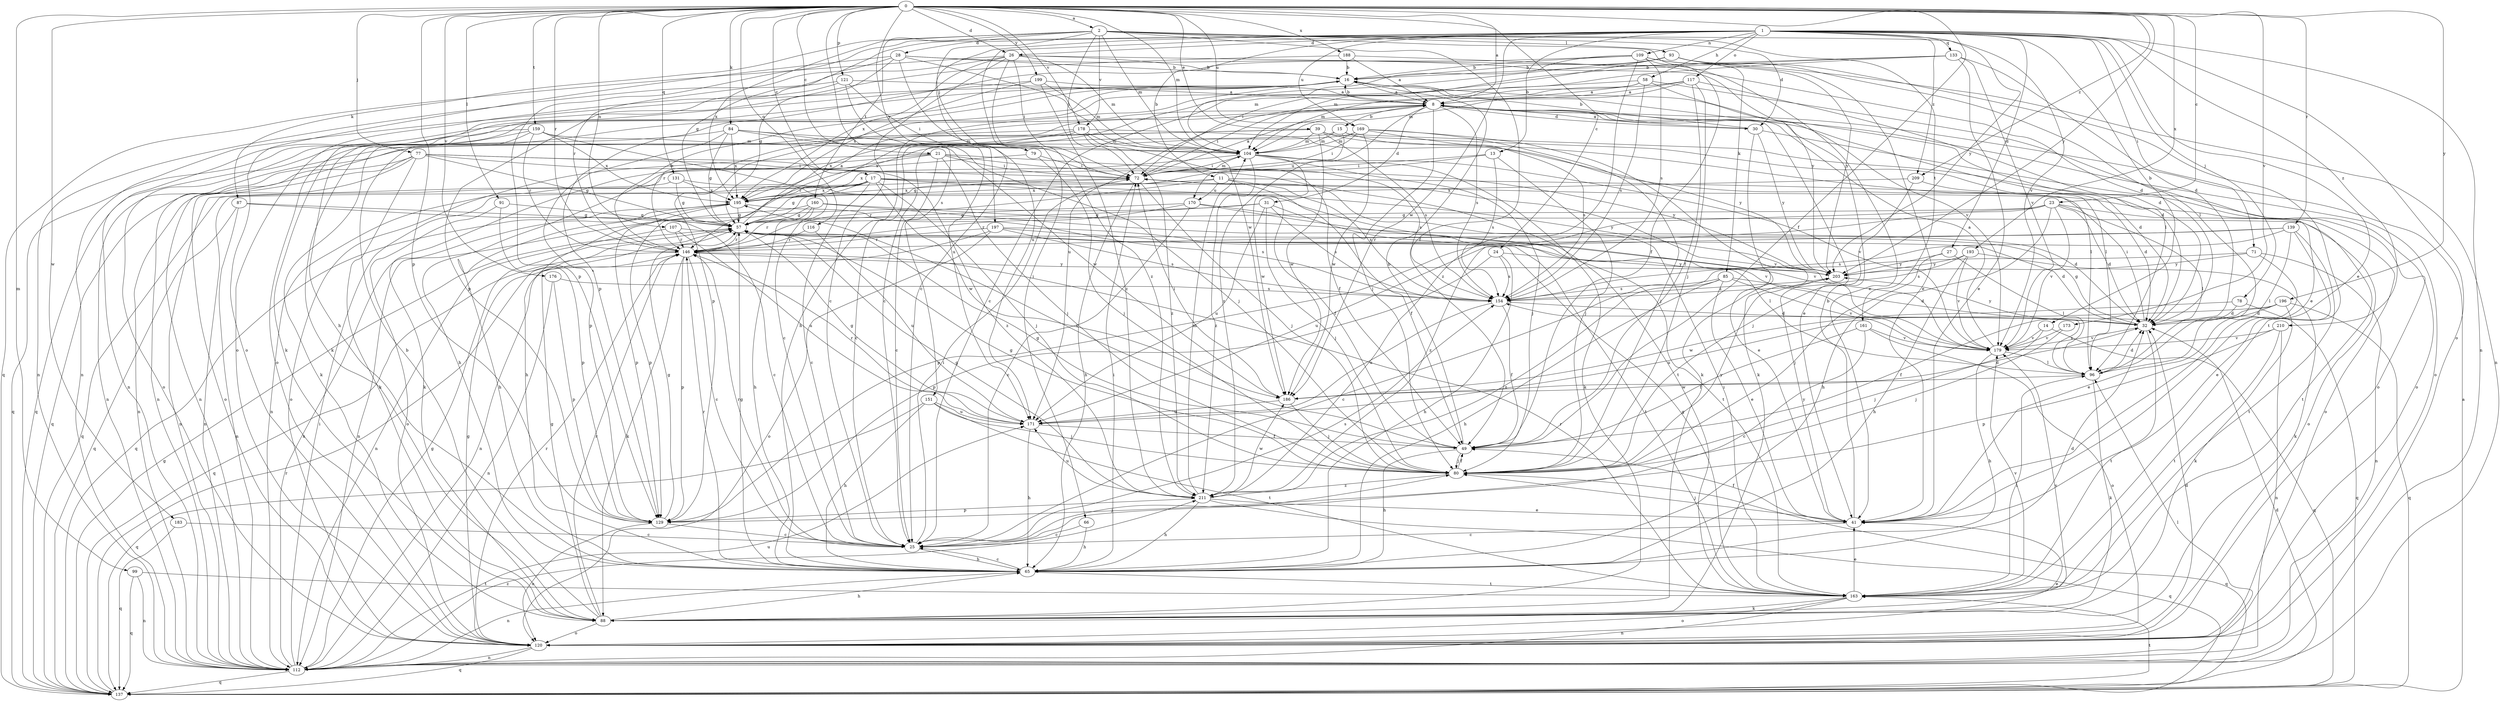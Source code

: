 strict digraph  {
0;
1;
2;
8;
11;
13;
14;
15;
16;
17;
21;
23;
24;
25;
26;
27;
28;
30;
31;
32;
39;
41;
49;
57;
58;
65;
66;
71;
72;
77;
78;
79;
80;
84;
85;
87;
88;
91;
93;
96;
99;
104;
107;
109;
112;
116;
117;
120;
121;
129;
131;
133;
137;
139;
146;
151;
154;
159;
160;
161;
163;
169;
170;
171;
173;
176;
178;
179;
183;
186;
188;
193;
195;
196;
197;
199;
203;
209;
210;
211;
0 -> 2  [label=a];
0 -> 8  [label=a];
0 -> 17  [label=c];
0 -> 21  [label=c];
0 -> 23  [label=c];
0 -> 24  [label=c];
0 -> 26  [label=d];
0 -> 39  [label=e];
0 -> 49  [label=f];
0 -> 77  [label=j];
0 -> 84  [label=k];
0 -> 91  [label=l];
0 -> 99  [label=m];
0 -> 104  [label=m];
0 -> 107  [label=n];
0 -> 116  [label=o];
0 -> 121  [label=p];
0 -> 129  [label=p];
0 -> 131  [label=q];
0 -> 139  [label=r];
0 -> 146  [label=r];
0 -> 151  [label=s];
0 -> 159  [label=t];
0 -> 169  [label=u];
0 -> 173  [label=v];
0 -> 176  [label=v];
0 -> 178  [label=v];
0 -> 183  [label=w];
0 -> 188  [label=x];
0 -> 193  [label=x];
0 -> 196  [label=y];
0 -> 197  [label=y];
0 -> 199  [label=y];
0 -> 203  [label=y];
0 -> 209  [label=z];
1 -> 11  [label=b];
1 -> 13  [label=b];
1 -> 14  [label=b];
1 -> 25  [label=c];
1 -> 26  [label=d];
1 -> 27  [label=d];
1 -> 41  [label=e];
1 -> 57  [label=g];
1 -> 58  [label=h];
1 -> 66  [label=i];
1 -> 71  [label=i];
1 -> 78  [label=j];
1 -> 109  [label=n];
1 -> 112  [label=n];
1 -> 117  [label=o];
1 -> 120  [label=o];
1 -> 129  [label=p];
1 -> 133  [label=q];
1 -> 169  [label=u];
1 -> 186  [label=w];
1 -> 203  [label=y];
1 -> 209  [label=z];
1 -> 210  [label=z];
2 -> 28  [label=d];
2 -> 30  [label=d];
2 -> 49  [label=f];
2 -> 72  [label=i];
2 -> 79  [label=j];
2 -> 85  [label=k];
2 -> 87  [label=k];
2 -> 93  [label=l];
2 -> 104  [label=m];
2 -> 160  [label=t];
2 -> 161  [label=t];
2 -> 178  [label=v];
2 -> 179  [label=v];
2 -> 195  [label=x];
8 -> 15  [label=b];
8 -> 16  [label=b];
8 -> 30  [label=d];
8 -> 31  [label=d];
8 -> 32  [label=d];
8 -> 41  [label=e];
8 -> 72  [label=i];
8 -> 80  [label=j];
8 -> 112  [label=n];
8 -> 120  [label=o];
8 -> 146  [label=r];
8 -> 154  [label=s];
8 -> 211  [label=z];
11 -> 49  [label=f];
11 -> 120  [label=o];
11 -> 146  [label=r];
11 -> 154  [label=s];
11 -> 170  [label=u];
11 -> 195  [label=x];
13 -> 57  [label=g];
13 -> 72  [label=i];
13 -> 80  [label=j];
13 -> 154  [label=s];
14 -> 80  [label=j];
14 -> 137  [label=q];
14 -> 179  [label=v];
15 -> 104  [label=m];
15 -> 112  [label=n];
15 -> 120  [label=o];
15 -> 170  [label=u];
15 -> 203  [label=y];
16 -> 8  [label=a];
16 -> 65  [label=h];
16 -> 88  [label=k];
16 -> 96  [label=l];
16 -> 112  [label=n];
16 -> 120  [label=o];
17 -> 25  [label=c];
17 -> 49  [label=f];
17 -> 57  [label=g];
17 -> 65  [label=h];
17 -> 80  [label=j];
17 -> 112  [label=n];
17 -> 137  [label=q];
17 -> 179  [label=v];
17 -> 186  [label=w];
17 -> 195  [label=x];
17 -> 203  [label=y];
21 -> 25  [label=c];
21 -> 65  [label=h];
21 -> 72  [label=i];
21 -> 80  [label=j];
21 -> 88  [label=k];
21 -> 120  [label=o];
21 -> 154  [label=s];
21 -> 203  [label=y];
23 -> 32  [label=d];
23 -> 57  [label=g];
23 -> 65  [label=h];
23 -> 96  [label=l];
23 -> 129  [label=p];
23 -> 163  [label=t];
23 -> 179  [label=v];
23 -> 211  [label=z];
24 -> 65  [label=h];
24 -> 129  [label=p];
24 -> 154  [label=s];
24 -> 203  [label=y];
25 -> 65  [label=h];
25 -> 72  [label=i];
25 -> 80  [label=j];
25 -> 146  [label=r];
25 -> 154  [label=s];
26 -> 16  [label=b];
26 -> 25  [label=c];
26 -> 32  [label=d];
26 -> 72  [label=i];
26 -> 104  [label=m];
26 -> 120  [label=o];
26 -> 137  [label=q];
26 -> 195  [label=x];
26 -> 211  [label=z];
27 -> 80  [label=j];
27 -> 96  [label=l];
27 -> 203  [label=y];
28 -> 16  [label=b];
28 -> 57  [label=g];
28 -> 120  [label=o];
28 -> 146  [label=r];
28 -> 171  [label=u];
28 -> 186  [label=w];
28 -> 203  [label=y];
30 -> 8  [label=a];
30 -> 16  [label=b];
30 -> 88  [label=k];
30 -> 120  [label=o];
30 -> 203  [label=y];
31 -> 57  [label=g];
31 -> 80  [label=j];
31 -> 129  [label=p];
31 -> 154  [label=s];
31 -> 163  [label=t];
31 -> 171  [label=u];
32 -> 57  [label=g];
32 -> 72  [label=i];
32 -> 163  [label=t];
32 -> 179  [label=v];
32 -> 203  [label=y];
39 -> 32  [label=d];
39 -> 96  [label=l];
39 -> 104  [label=m];
39 -> 112  [label=n];
39 -> 154  [label=s];
39 -> 186  [label=w];
39 -> 195  [label=x];
41 -> 16  [label=b];
41 -> 25  [label=c];
41 -> 49  [label=f];
41 -> 80  [label=j];
41 -> 203  [label=y];
49 -> 16  [label=b];
49 -> 57  [label=g];
49 -> 65  [label=h];
49 -> 80  [label=j];
49 -> 195  [label=x];
57 -> 8  [label=a];
57 -> 146  [label=r];
58 -> 8  [label=a];
58 -> 41  [label=e];
58 -> 104  [label=m];
58 -> 129  [label=p];
58 -> 154  [label=s];
58 -> 179  [label=v];
65 -> 25  [label=c];
65 -> 32  [label=d];
65 -> 57  [label=g];
65 -> 72  [label=i];
65 -> 112  [label=n];
65 -> 146  [label=r];
65 -> 163  [label=t];
66 -> 25  [label=c];
66 -> 65  [label=h];
71 -> 25  [label=c];
71 -> 41  [label=e];
71 -> 112  [label=n];
71 -> 203  [label=y];
72 -> 8  [label=a];
72 -> 65  [label=h];
72 -> 80  [label=j];
72 -> 104  [label=m];
72 -> 195  [label=x];
77 -> 57  [label=g];
77 -> 72  [label=i];
77 -> 88  [label=k];
77 -> 112  [label=n];
77 -> 120  [label=o];
77 -> 137  [label=q];
77 -> 163  [label=t];
77 -> 211  [label=z];
78 -> 32  [label=d];
78 -> 137  [label=q];
78 -> 186  [label=w];
79 -> 72  [label=i];
79 -> 80  [label=j];
79 -> 112  [label=n];
80 -> 49  [label=f];
80 -> 57  [label=g];
80 -> 137  [label=q];
80 -> 203  [label=y];
80 -> 211  [label=z];
84 -> 57  [label=g];
84 -> 80  [label=j];
84 -> 104  [label=m];
84 -> 129  [label=p];
84 -> 137  [label=q];
84 -> 186  [label=w];
84 -> 195  [label=x];
85 -> 32  [label=d];
85 -> 41  [label=e];
85 -> 65  [label=h];
85 -> 154  [label=s];
85 -> 179  [label=v];
85 -> 211  [label=z];
87 -> 25  [label=c];
87 -> 57  [label=g];
87 -> 112  [label=n];
87 -> 137  [label=q];
88 -> 16  [label=b];
88 -> 57  [label=g];
88 -> 65  [label=h];
88 -> 120  [label=o];
88 -> 146  [label=r];
88 -> 179  [label=v];
91 -> 57  [label=g];
91 -> 120  [label=o];
91 -> 129  [label=p];
93 -> 16  [label=b];
93 -> 25  [label=c];
93 -> 41  [label=e];
93 -> 96  [label=l];
93 -> 104  [label=m];
93 -> 163  [label=t];
96 -> 32  [label=d];
96 -> 88  [label=k];
96 -> 154  [label=s];
96 -> 186  [label=w];
99 -> 112  [label=n];
99 -> 137  [label=q];
99 -> 163  [label=t];
104 -> 72  [label=i];
104 -> 80  [label=j];
104 -> 88  [label=k];
104 -> 179  [label=v];
104 -> 186  [label=w];
104 -> 195  [label=x];
104 -> 211  [label=z];
107 -> 32  [label=d];
107 -> 112  [label=n];
107 -> 146  [label=r];
107 -> 171  [label=u];
109 -> 16  [label=b];
109 -> 49  [label=f];
109 -> 104  [label=m];
109 -> 112  [label=n];
109 -> 129  [label=p];
109 -> 154  [label=s];
109 -> 203  [label=y];
109 -> 211  [label=z];
112 -> 57  [label=g];
112 -> 72  [label=i];
112 -> 96  [label=l];
112 -> 137  [label=q];
112 -> 171  [label=u];
112 -> 195  [label=x];
112 -> 211  [label=z];
116 -> 146  [label=r];
116 -> 171  [label=u];
117 -> 8  [label=a];
117 -> 32  [label=d];
117 -> 49  [label=f];
117 -> 80  [label=j];
117 -> 104  [label=m];
117 -> 171  [label=u];
120 -> 32  [label=d];
120 -> 41  [label=e];
120 -> 57  [label=g];
120 -> 112  [label=n];
120 -> 137  [label=q];
120 -> 146  [label=r];
121 -> 8  [label=a];
121 -> 72  [label=i];
121 -> 88  [label=k];
121 -> 112  [label=n];
121 -> 171  [label=u];
129 -> 25  [label=c];
129 -> 57  [label=g];
129 -> 120  [label=o];
131 -> 41  [label=e];
131 -> 57  [label=g];
131 -> 112  [label=n];
131 -> 195  [label=x];
133 -> 16  [label=b];
133 -> 25  [label=c];
133 -> 32  [label=d];
133 -> 41  [label=e];
133 -> 72  [label=i];
133 -> 179  [label=v];
137 -> 8  [label=a];
137 -> 32  [label=d];
137 -> 57  [label=g];
137 -> 146  [label=r];
137 -> 163  [label=t];
139 -> 41  [label=e];
139 -> 96  [label=l];
139 -> 146  [label=r];
139 -> 154  [label=s];
139 -> 163  [label=t];
139 -> 171  [label=u];
146 -> 16  [label=b];
146 -> 25  [label=c];
146 -> 88  [label=k];
146 -> 129  [label=p];
146 -> 137  [label=q];
146 -> 203  [label=y];
151 -> 65  [label=h];
151 -> 80  [label=j];
151 -> 137  [label=q];
151 -> 163  [label=t];
151 -> 171  [label=u];
154 -> 32  [label=d];
154 -> 49  [label=f];
154 -> 171  [label=u];
159 -> 25  [label=c];
159 -> 88  [label=k];
159 -> 104  [label=m];
159 -> 120  [label=o];
159 -> 137  [label=q];
159 -> 146  [label=r];
159 -> 195  [label=x];
160 -> 32  [label=d];
160 -> 57  [label=g];
160 -> 65  [label=h];
160 -> 112  [label=n];
160 -> 146  [label=r];
160 -> 179  [label=v];
161 -> 25  [label=c];
161 -> 49  [label=f];
161 -> 120  [label=o];
161 -> 179  [label=v];
163 -> 41  [label=e];
163 -> 57  [label=g];
163 -> 72  [label=i];
163 -> 88  [label=k];
163 -> 96  [label=l];
163 -> 112  [label=n];
163 -> 120  [label=o];
163 -> 146  [label=r];
163 -> 179  [label=v];
169 -> 72  [label=i];
169 -> 80  [label=j];
169 -> 88  [label=k];
169 -> 104  [label=m];
169 -> 154  [label=s];
169 -> 186  [label=w];
169 -> 195  [label=x];
170 -> 25  [label=c];
170 -> 57  [label=g];
170 -> 120  [label=o];
170 -> 146  [label=r];
170 -> 179  [label=v];
171 -> 49  [label=f];
171 -> 57  [label=g];
171 -> 65  [label=h];
171 -> 146  [label=r];
173 -> 80  [label=j];
173 -> 179  [label=v];
176 -> 112  [label=n];
176 -> 129  [label=p];
176 -> 154  [label=s];
178 -> 25  [label=c];
178 -> 49  [label=f];
178 -> 96  [label=l];
178 -> 104  [label=m];
178 -> 112  [label=n];
178 -> 146  [label=r];
178 -> 211  [label=z];
179 -> 8  [label=a];
179 -> 65  [label=h];
179 -> 96  [label=l];
183 -> 25  [label=c];
183 -> 137  [label=q];
186 -> 32  [label=d];
186 -> 72  [label=i];
186 -> 80  [label=j];
186 -> 171  [label=u];
188 -> 8  [label=a];
188 -> 16  [label=b];
188 -> 41  [label=e];
188 -> 129  [label=p];
193 -> 65  [label=h];
193 -> 88  [label=k];
193 -> 154  [label=s];
193 -> 179  [label=v];
193 -> 203  [label=y];
195 -> 57  [label=g];
195 -> 65  [label=h];
195 -> 129  [label=p];
195 -> 137  [label=q];
195 -> 154  [label=s];
196 -> 32  [label=d];
196 -> 49  [label=f];
196 -> 88  [label=k];
196 -> 137  [label=q];
196 -> 171  [label=u];
197 -> 96  [label=l];
197 -> 112  [label=n];
197 -> 120  [label=o];
197 -> 146  [label=r];
197 -> 154  [label=s];
197 -> 163  [label=t];
199 -> 8  [label=a];
199 -> 65  [label=h];
199 -> 104  [label=m];
199 -> 195  [label=x];
199 -> 211  [label=z];
203 -> 154  [label=s];
209 -> 32  [label=d];
209 -> 80  [label=j];
209 -> 195  [label=x];
210 -> 112  [label=n];
210 -> 129  [label=p];
210 -> 163  [label=t];
210 -> 179  [label=v];
211 -> 41  [label=e];
211 -> 57  [label=g];
211 -> 65  [label=h];
211 -> 104  [label=m];
211 -> 129  [label=p];
211 -> 137  [label=q];
211 -> 171  [label=u];
211 -> 186  [label=w];
}
